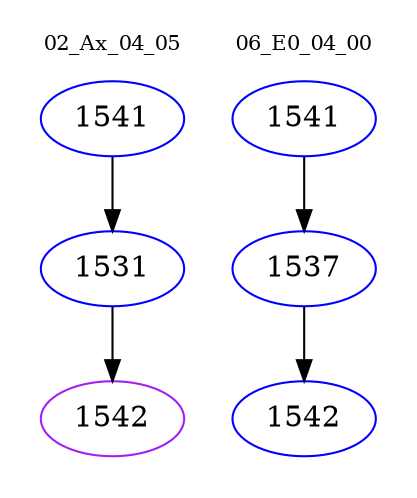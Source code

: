 digraph{
subgraph cluster_0 {
color = white
label = "02_Ax_04_05";
fontsize=10;
T0_1541 [label="1541", color="blue"]
T0_1541 -> T0_1531 [color="black"]
T0_1531 [label="1531", color="blue"]
T0_1531 -> T0_1542 [color="black"]
T0_1542 [label="1542", color="purple"]
}
subgraph cluster_1 {
color = white
label = "06_E0_04_00";
fontsize=10;
T1_1541 [label="1541", color="blue"]
T1_1541 -> T1_1537 [color="black"]
T1_1537 [label="1537", color="blue"]
T1_1537 -> T1_1542 [color="black"]
T1_1542 [label="1542", color="blue"]
}
}
